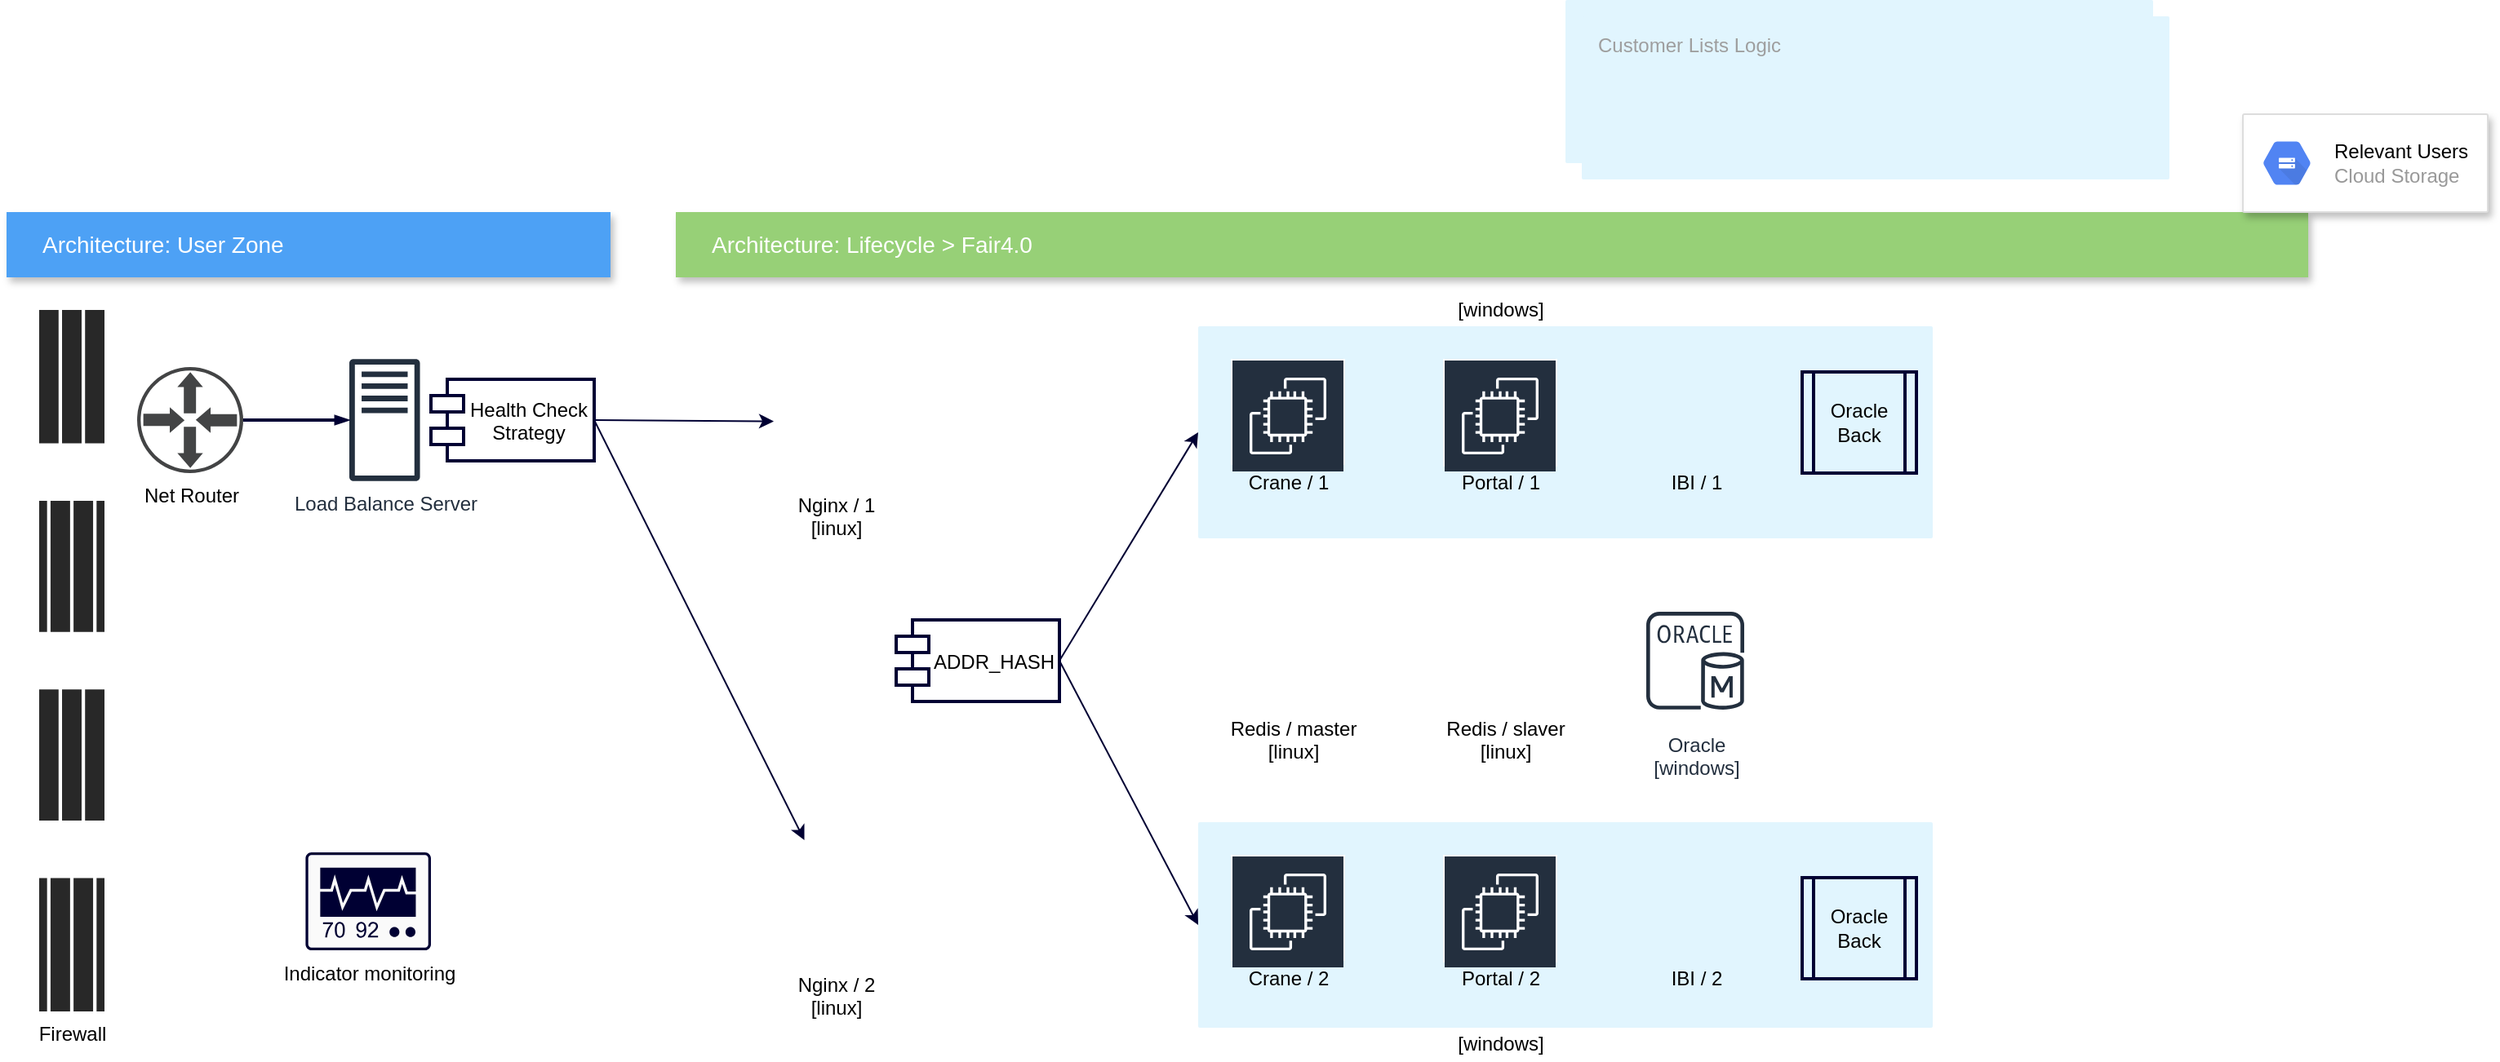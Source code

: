 <mxfile version="13.10.3" type="github">
  <diagram id="f106602c-feb2-e66a-4537-3a34d633f6aa" name="Page-1">
    <mxGraphModel dx="2692" dy="1574" grid="1" gridSize="10" guides="1" tooltips="1" connect="1" arrows="1" fold="1" page="1" pageScale="1" pageWidth="1169" pageHeight="827" background="#ffffff" math="0" shadow="0">
      <root>
        <mxCell id="0" />
        <mxCell id="1" parent="0" />
        <mxCell id="711" value="Customer Lists Logic" style="rounded=1;absoluteArcSize=1;arcSize=2;html=1;strokeColor=none;gradientColor=none;shadow=0;dashed=0;strokeColor=none;fontSize=12;fontColor=#9E9E9E;align=left;verticalAlign=top;spacing=10;spacingTop=-4;fillColor=#E1F5FE;" parent="1" vertex="1">
          <mxGeometry x="585" y="-90" width="360" height="100" as="geometry" />
        </mxCell>
        <mxCell id="2" value="Architecture: Lifecycle &amp;gt; Fair4.0&amp;nbsp;" style="strokeColor=none;shadow=1;gradientColor=none;fontSize=14;align=left;spacingLeft=20;fontColor=#ffffff;html=1;fillColor=#97D077;" parent="1" vertex="1">
          <mxGeometry x="40" y="40" width="1000" height="40" as="geometry" />
        </mxCell>
        <mxCell id="699" value="" style="strokeColor=#dddddd;fillColor=#ffffff;shadow=1;strokeWidth=1;rounded=1;absoluteArcSize=1;arcSize=2;fontSize=10;fontColor=#9E9E9E;align=center;html=1;" parent="1" vertex="1">
          <mxGeometry x="1000" y="-20" width="150" height="60" as="geometry" />
        </mxCell>
        <mxCell id="700" value="&lt;font color=&quot;#000000&quot;&gt;Relevant Users&lt;/font&gt;&lt;br&gt;Cloud Storage" style="dashed=0;connectable=0;html=1;fillColor=#5184F3;strokeColor=none;shape=mxgraph.gcp2.hexIcon;prIcon=cloud_storage;part=1;labelPosition=right;verticalLabelPosition=middle;align=left;verticalAlign=middle;spacingLeft=5;fontColor=#999999;fontSize=12;" parent="699" vertex="1">
          <mxGeometry y="0.5" width="44" height="39" relative="1" as="geometry">
            <mxPoint x="5" y="-19.5" as="offset" />
          </mxGeometry>
        </mxCell>
        <mxCell id="2LdwyGo6ntWqwGKQ_-Yb-719" value="Architecture: User Zone&amp;nbsp;" style="fillColor=#4DA1F5;strokeColor=none;shadow=1;gradientColor=none;fontSize=14;align=left;spacingLeft=20;fontColor=#ffffff;html=1;" vertex="1" parent="1">
          <mxGeometry x="-370" y="40" width="370" height="40" as="geometry" />
        </mxCell>
        <mxCell id="2LdwyGo6ntWqwGKQ_-Yb-720" value="Load Balance Server" style="outlineConnect=0;fontColor=#232F3E;gradientColor=none;fillColor=#232F3E;strokeColor=none;dashed=0;verticalLabelPosition=bottom;verticalAlign=top;align=center;html=1;fontSize=12;fontStyle=0;aspect=fixed;pointerEvents=1;shape=mxgraph.aws4.traditional_server;" vertex="1" parent="1">
          <mxGeometry x="-160" y="130" width="43.27" height="75" as="geometry" />
        </mxCell>
        <mxCell id="2LdwyGo6ntWqwGKQ_-Yb-723" value="Net Router" style="pointerEvents=1;shadow=0;dashed=0;html=1;strokeColor=none;fillColor=#434445;aspect=fixed;labelPosition=center;verticalLabelPosition=bottom;verticalAlign=top;align=center;outlineConnect=0;shape=mxgraph.vvd.physical_upstream_router;" vertex="1" parent="1">
          <mxGeometry x="-290" y="135" width="65" height="65" as="geometry" />
        </mxCell>
        <mxCell id="2LdwyGo6ntWqwGKQ_-Yb-725" value="" style="edgeStyle=orthogonalEdgeStyle;fontSize=12;html=1;endArrow=blockThin;endFill=1;rounded=0;strokeWidth=2;endSize=4;startSize=4;dashed=0;strokeColor=#000033;" edge="1" parent="1" source="2LdwyGo6ntWqwGKQ_-Yb-723" target="2LdwyGo6ntWqwGKQ_-Yb-720">
          <mxGeometry width="100" relative="1" as="geometry">
            <mxPoint x="-260" y="240" as="sourcePoint" />
            <mxPoint x="-160" y="240" as="targetPoint" />
          </mxGeometry>
        </mxCell>
        <mxCell id="2LdwyGo6ntWqwGKQ_-Yb-729" value="Firewall" style="verticalLabelPosition=bottom;html=1;fillColor=#282828;strokeColor=none;verticalAlign=top;pointerEvents=1;align=center;shape=mxgraph.cisco_safe.security_icons.firewall;" vertex="1" parent="1">
          <mxGeometry x="-350" y="100" width="40" height="430" as="geometry" />
        </mxCell>
        <mxCell id="2LdwyGo6ntWqwGKQ_-Yb-732" value="Indicator monitoring" style="points=[[0.015,0.015,0],[0.985,0.015,0],[0.985,0.985,0],[0.015,0.985,0],[0.25,0,0],[0.5,0,0],[0.75,0,0],[1,0.25,0],[1,0.5,0],[1,0.75,0],[0.75,1,0],[0.5,1,0],[0.25,1,0],[0,0.75,0],[0,0.5,0],[0,0.25,0]];verticalLabelPosition=bottom;html=1;verticalAlign=top;aspect=fixed;align=center;pointerEvents=1;shape=mxgraph.cisco19.rect;prIcon=monitor;fillColor=#FAFAFA;strokeColor=#000033;" vertex="1" parent="1">
          <mxGeometry x="-186.8" y="432.5" width="76.8" height="60" as="geometry" />
        </mxCell>
        <mxCell id="2LdwyGo6ntWqwGKQ_-Yb-734" value="Nginx / 1&lt;br&gt;[linux]" style="shape=image;html=1;verticalAlign=top;verticalLabelPosition=bottom;labelBackgroundColor=#ffffff;imageAspect=0;aspect=fixed;image=https://cdn4.iconfinder.com/data/icons/logos-brands-5/24/nginx-128.png;strokeColor=#000033;fillColor=#97D077;align=center;" vertex="1" parent="1">
          <mxGeometry x="100" y="131" width="75" height="75" as="geometry" />
        </mxCell>
        <mxCell id="2LdwyGo6ntWqwGKQ_-Yb-735" value="Nginx / 2&lt;br&gt;[linux]" style="shape=image;html=1;verticalAlign=top;verticalLabelPosition=bottom;labelBackgroundColor=#ffffff;imageAspect=0;aspect=fixed;image=https://cdn4.iconfinder.com/data/icons/logos-brands-5/24/nginx-128.png;strokeColor=#000033;fillColor=#97D077;align=center;" vertex="1" parent="1">
          <mxGeometry x="100" y="425" width="75" height="75" as="geometry" />
        </mxCell>
        <mxCell id="2LdwyGo6ntWqwGKQ_-Yb-739" style="rounded=0;orthogonalLoop=1;jettySize=auto;html=1;strokeColor=#000033;exitX=1;exitY=0.5;exitDx=0;exitDy=0;" edge="1" parent="1" source="2LdwyGo6ntWqwGKQ_-Yb-738" target="2LdwyGo6ntWqwGKQ_-Yb-734">
          <mxGeometry relative="1" as="geometry" />
        </mxCell>
        <mxCell id="2LdwyGo6ntWqwGKQ_-Yb-741" style="rounded=0;orthogonalLoop=1;jettySize=auto;html=1;exitX=1;exitY=0.5;exitDx=0;exitDy=0;strokeColor=#000033;" edge="1" parent="1" source="2LdwyGo6ntWqwGKQ_-Yb-738" target="2LdwyGo6ntWqwGKQ_-Yb-735">
          <mxGeometry relative="1" as="geometry" />
        </mxCell>
        <mxCell id="2LdwyGo6ntWqwGKQ_-Yb-738" value="Health Check &#xa;Strategy" style="shape=module;align=center;spacingLeft=20;align=center;verticalAlign=middle;strokeColor=#000033;fillColor=none;strokeWidth=2;" vertex="1" parent="1">
          <mxGeometry x="-110.0" y="142.5" width="100" height="50" as="geometry" />
        </mxCell>
        <mxCell id="2LdwyGo6ntWqwGKQ_-Yb-742" style="edgeStyle=none;rounded=0;orthogonalLoop=1;jettySize=auto;html=1;exitX=0.5;exitY=0;exitDx=0;exitDy=0;strokeColor=#000033;" edge="1" parent="1" source="2LdwyGo6ntWqwGKQ_-Yb-735" target="2LdwyGo6ntWqwGKQ_-Yb-735">
          <mxGeometry relative="1" as="geometry" />
        </mxCell>
        <mxCell id="2LdwyGo6ntWqwGKQ_-Yb-807" style="edgeStyle=none;rounded=0;orthogonalLoop=1;jettySize=auto;html=1;entryX=0;entryY=0.5;entryDx=0;entryDy=0;strokeColor=#000033;exitX=1;exitY=0.5;exitDx=0;exitDy=0;" edge="1" parent="1" source="2LdwyGo6ntWqwGKQ_-Yb-743" target="2LdwyGo6ntWqwGKQ_-Yb-799">
          <mxGeometry relative="1" as="geometry" />
        </mxCell>
        <mxCell id="2LdwyGo6ntWqwGKQ_-Yb-808" style="edgeStyle=none;rounded=0;orthogonalLoop=1;jettySize=auto;html=1;exitX=1;exitY=0.5;exitDx=0;exitDy=0;entryX=0;entryY=0.5;entryDx=0;entryDy=0;strokeColor=#000033;" edge="1" parent="1" source="2LdwyGo6ntWqwGKQ_-Yb-743" target="2LdwyGo6ntWqwGKQ_-Yb-780">
          <mxGeometry relative="1" as="geometry" />
        </mxCell>
        <mxCell id="2LdwyGo6ntWqwGKQ_-Yb-743" value="ADDR_HASH" style="shape=module;align=center;spacingLeft=20;align=center;verticalAlign=middle;strokeColor=#000033;fillColor=none;strokeWidth=2;" vertex="1" parent="1">
          <mxGeometry x="175" y="290" width="100" height="50" as="geometry" />
        </mxCell>
        <mxCell id="2LdwyGo6ntWqwGKQ_-Yb-768" value="Redis / master&lt;br&gt;[linux]" style="shape=image;html=1;verticalAlign=top;verticalLabelPosition=bottom;labelBackgroundColor=#ffffff;imageAspect=0;aspect=fixed;image=https://cdn4.iconfinder.com/data/icons/logos-brands-5/24/redis-128.png;strokeColor=#000033;strokeWidth=2;fillColor=none;align=center;" vertex="1" parent="1">
          <mxGeometry x="385" y="277.5" width="65" height="65" as="geometry" />
        </mxCell>
        <mxCell id="2LdwyGo6ntWqwGKQ_-Yb-769" value="Redis / slaver&lt;br&gt;[linux]" style="shape=image;html=1;verticalAlign=top;verticalLabelPosition=bottom;labelBackgroundColor=#ffffff;imageAspect=0;aspect=fixed;image=https://cdn4.iconfinder.com/data/icons/logos-brands-5/24/redis-128.png;strokeColor=#000033;strokeWidth=2;fillColor=none;align=center;" vertex="1" parent="1">
          <mxGeometry x="515" y="277.5" width="65" height="65" as="geometry" />
        </mxCell>
        <mxCell id="2LdwyGo6ntWqwGKQ_-Yb-780" value="" style="rounded=1;absoluteArcSize=1;arcSize=2;html=1;strokeColor=none;gradientColor=none;shadow=0;dashed=0;strokeColor=none;fontSize=12;fontColor=#9E9E9E;align=left;verticalAlign=top;spacing=10;spacingTop=-4;fillColor=#E1F5FE;" vertex="1" parent="1">
          <mxGeometry x="360" y="414" width="450" height="126" as="geometry" />
        </mxCell>
        <mxCell id="2LdwyGo6ntWqwGKQ_-Yb-782" value="" style="outlineConnect=0;fontColor=#232F3E;gradientColor=none;strokeColor=#ffffff;fillColor=#232F3E;dashed=0;verticalLabelPosition=middle;verticalAlign=bottom;align=center;html=1;whiteSpace=wrap;fontSize=10;fontStyle=1;spacing=3;shape=mxgraph.aws4.productIcon;prIcon=mxgraph.aws4.ec2;" vertex="1" parent="1">
          <mxGeometry x="380" y="434" width="70" height="65" as="geometry" />
        </mxCell>
        <mxCell id="2LdwyGo6ntWqwGKQ_-Yb-783" value="Crane / 2" style="text;html=1;align=center;verticalAlign=middle;resizable=0;points=[];autosize=1;" vertex="1" parent="1">
          <mxGeometry x="385" y="500" width="60" height="20" as="geometry" />
        </mxCell>
        <mxCell id="2LdwyGo6ntWqwGKQ_-Yb-784" value="" style="outlineConnect=0;fontColor=#232F3E;gradientColor=none;strokeColor=#ffffff;fillColor=#232F3E;dashed=0;verticalLabelPosition=middle;verticalAlign=bottom;align=center;html=1;whiteSpace=wrap;fontSize=10;fontStyle=1;spacing=3;shape=mxgraph.aws4.productIcon;prIcon=mxgraph.aws4.ec2;" vertex="1" parent="1">
          <mxGeometry x="510" y="434" width="70" height="66" as="geometry" />
        </mxCell>
        <mxCell id="2LdwyGo6ntWqwGKQ_-Yb-785" value="Portal / 2" style="text;html=1;align=center;verticalAlign=middle;resizable=0;points=[];autosize=1;" vertex="1" parent="1">
          <mxGeometry x="515" y="500" width="60" height="20" as="geometry" />
        </mxCell>
        <mxCell id="2LdwyGo6ntWqwGKQ_-Yb-789" value="[windows]" style="text;html=1;align=center;verticalAlign=middle;resizable=0;points=[];autosize=1;" vertex="1" parent="1">
          <mxGeometry x="510" y="540" width="70" height="20" as="geometry" />
        </mxCell>
        <mxCell id="2LdwyGo6ntWqwGKQ_-Yb-793" value="" style="shape=image;html=1;verticalAlign=top;verticalLabelPosition=bottom;labelBackgroundColor=#ffffff;imageAspect=0;aspect=fixed;image=https://cdn0.iconfinder.com/data/icons/web-development-and-studio/512/41_statistics_Analysis_analytics_business_chart_graph_market-128.png;strokeColor=#000033;strokeWidth=2;fillColor=none;align=center;" vertex="1" parent="1">
          <mxGeometry x="627" y="434" width="76" height="76" as="geometry" />
        </mxCell>
        <mxCell id="2LdwyGo6ntWqwGKQ_-Yb-798" value="IBI / 2" style="text;html=1;align=center;verticalAlign=middle;resizable=0;points=[];autosize=1;" vertex="1" parent="1">
          <mxGeometry x="640" y="500" width="50" height="20" as="geometry" />
        </mxCell>
        <mxCell id="2LdwyGo6ntWqwGKQ_-Yb-799" value="" style="rounded=1;absoluteArcSize=1;arcSize=2;html=1;strokeColor=none;gradientColor=none;shadow=0;dashed=0;strokeColor=none;fontSize=12;fontColor=#9E9E9E;align=left;verticalAlign=top;spacing=10;spacingTop=-4;fillColor=#E1F5FE;" vertex="1" parent="1">
          <mxGeometry x="360" y="110" width="450" height="130" as="geometry" />
        </mxCell>
        <mxCell id="2LdwyGo6ntWqwGKQ_-Yb-800" value="" style="outlineConnect=0;fontColor=#232F3E;gradientColor=none;strokeColor=#ffffff;fillColor=#232F3E;dashed=0;verticalLabelPosition=middle;verticalAlign=bottom;align=center;html=1;whiteSpace=wrap;fontSize=10;fontStyle=1;spacing=3;shape=mxgraph.aws4.productIcon;prIcon=mxgraph.aws4.ec2;" vertex="1" parent="1">
          <mxGeometry x="380" y="130" width="70" height="65" as="geometry" />
        </mxCell>
        <mxCell id="2LdwyGo6ntWqwGKQ_-Yb-801" value="Crane / 1" style="text;html=1;align=center;verticalAlign=middle;resizable=0;points=[];autosize=1;" vertex="1" parent="1">
          <mxGeometry x="385" y="196" width="60" height="20" as="geometry" />
        </mxCell>
        <mxCell id="2LdwyGo6ntWqwGKQ_-Yb-802" value="" style="outlineConnect=0;fontColor=#232F3E;gradientColor=none;strokeColor=#ffffff;fillColor=#232F3E;dashed=0;verticalLabelPosition=middle;verticalAlign=bottom;align=center;html=1;whiteSpace=wrap;fontSize=10;fontStyle=1;spacing=3;shape=mxgraph.aws4.productIcon;prIcon=mxgraph.aws4.ec2;" vertex="1" parent="1">
          <mxGeometry x="510" y="130" width="70" height="66" as="geometry" />
        </mxCell>
        <mxCell id="2LdwyGo6ntWqwGKQ_-Yb-803" value="Portal / 1" style="text;html=1;align=center;verticalAlign=middle;resizable=0;points=[];autosize=1;" vertex="1" parent="1">
          <mxGeometry x="515" y="196" width="60" height="20" as="geometry" />
        </mxCell>
        <mxCell id="2LdwyGo6ntWqwGKQ_-Yb-804" value="[windows]" style="text;html=1;align=center;verticalAlign=middle;resizable=0;points=[];autosize=1;" vertex="1" parent="1">
          <mxGeometry x="510" y="90" width="70" height="20" as="geometry" />
        </mxCell>
        <mxCell id="2LdwyGo6ntWqwGKQ_-Yb-805" value="" style="shape=image;html=1;verticalAlign=top;verticalLabelPosition=bottom;labelBackgroundColor=#ffffff;imageAspect=0;aspect=fixed;image=https://cdn0.iconfinder.com/data/icons/web-development-and-studio/512/41_statistics_Analysis_analytics_business_chart_graph_market-128.png;strokeColor=#000033;strokeWidth=2;fillColor=none;align=center;" vertex="1" parent="1">
          <mxGeometry x="627" y="130" width="76" height="76" as="geometry" />
        </mxCell>
        <mxCell id="2LdwyGo6ntWqwGKQ_-Yb-806" value="IBI / 1" style="text;html=1;align=center;verticalAlign=middle;resizable=0;points=[];autosize=1;" vertex="1" parent="1">
          <mxGeometry x="640" y="196" width="50" height="20" as="geometry" />
        </mxCell>
        <mxCell id="2LdwyGo6ntWqwGKQ_-Yb-812" value="Oracle&lt;br&gt;[windows]" style="outlineConnect=0;fontColor=#232F3E;gradientColor=none;strokeColor=#232F3E;fillColor=#ffffff;dashed=0;verticalLabelPosition=bottom;verticalAlign=top;align=center;html=1;fontSize=12;fontStyle=0;aspect=fixed;shape=mxgraph.aws4.resourceIcon;resIcon=mxgraph.aws4.oracle_db_instance;" vertex="1" parent="1">
          <mxGeometry x="627" y="277.5" width="75" height="75" as="geometry" />
        </mxCell>
        <mxCell id="2LdwyGo6ntWqwGKQ_-Yb-813" value="Customer Lists Logic" style="rounded=1;absoluteArcSize=1;arcSize=2;html=1;strokeColor=none;gradientColor=none;shadow=0;dashed=0;strokeColor=none;fontSize=12;fontColor=#9E9E9E;align=left;verticalAlign=top;spacing=10;spacingTop=-4;fillColor=#E1F5FE;" vertex="1" parent="1">
          <mxGeometry x="595" y="-80" width="360" height="100" as="geometry" />
        </mxCell>
        <mxCell id="2LdwyGo6ntWqwGKQ_-Yb-815" value="Oracle Back" style="shape=process;whiteSpace=wrap;html=1;backgroundOutline=1;strokeColor=#000033;strokeWidth=2;fillColor=none;align=center;" vertex="1" parent="1">
          <mxGeometry x="730" y="138" width="70" height="62" as="geometry" />
        </mxCell>
        <mxCell id="2LdwyGo6ntWqwGKQ_-Yb-816" value="Oracle&lt;br&gt;Back" style="shape=process;whiteSpace=wrap;html=1;backgroundOutline=1;strokeColor=#000033;strokeWidth=2;fillColor=none;align=center;" vertex="1" parent="1">
          <mxGeometry x="730" y="448" width="70" height="62" as="geometry" />
        </mxCell>
      </root>
    </mxGraphModel>
  </diagram>
</mxfile>
